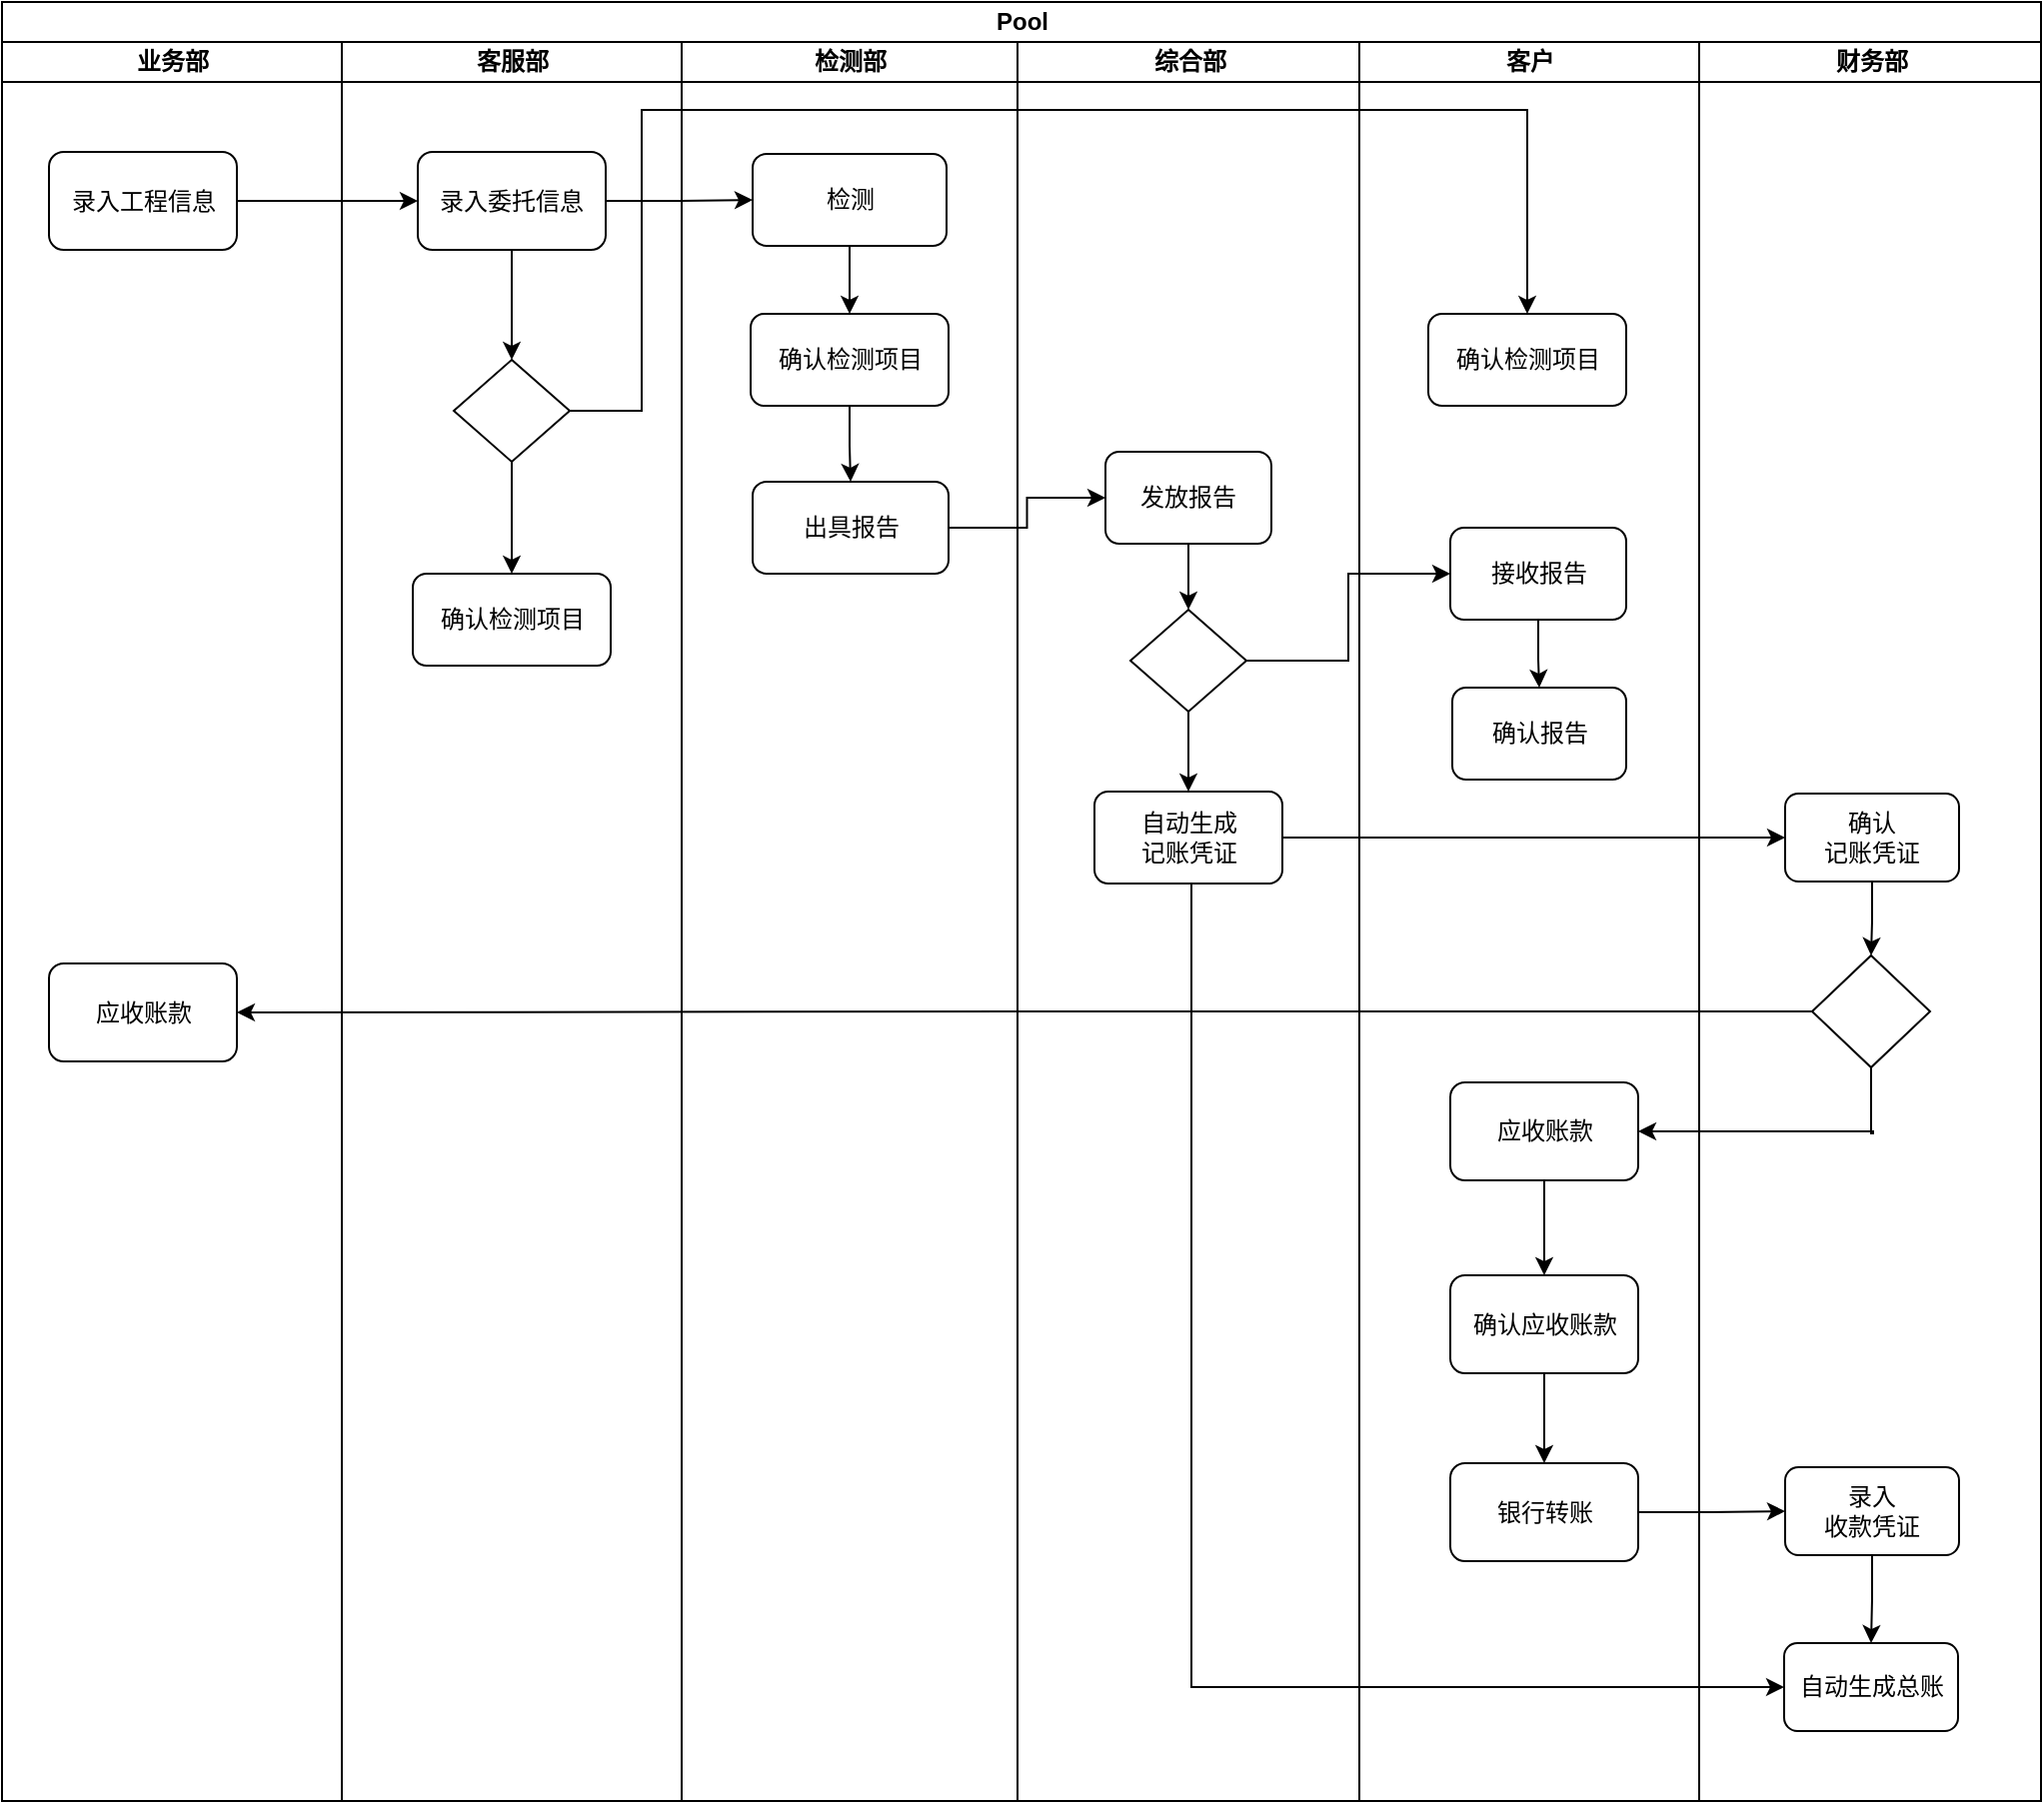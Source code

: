 <mxfile pages="1" version="11.2.3" type="github"><diagram name="Page-1" id="2a216829-ef6e-dabb-86c1-c78162f3ba2b"><mxGraphModel dx="2038" dy="1051" grid="0" gridSize="10" guides="1" tooltips="1" connect="1" arrows="1" fold="1" page="0" pageScale="1" pageWidth="850" pageHeight="1100" background="#ffffff" math="0" shadow="0"><root><mxCell id="0"/><mxCell id="1" parent="0"/><mxCell id="0m-vuH-400XosTfU8WUe-16" value="Pool" style="swimlane;html=1;childLayout=stackLayout;resizeParent=1;resizeParentMax=0;startSize=20;" parent="1" vertex="1"><mxGeometry x="-30" y="-392" width="1020" height="900" as="geometry"/></mxCell><mxCell id="0m-vuH-400XosTfU8WUe-36" value="业务部" style="swimlane;html=1;startSize=20;" parent="0m-vuH-400XosTfU8WUe-16" vertex="1"><mxGeometry y="20" width="170" height="880" as="geometry"/></mxCell><mxCell id="0m-vuH-400XosTfU8WUe-37" value="录入工程信息" style="shape=ext;rounded=1;html=1;whiteSpace=wrap;" parent="0m-vuH-400XosTfU8WUe-36" vertex="1"><mxGeometry x="23.5" y="55" width="94" height="49" as="geometry"/></mxCell><mxCell id="wuPFd7RdkHUaeLVgAofr-5" value="应收账款" style="shape=ext;rounded=1;html=1;whiteSpace=wrap;" parent="0m-vuH-400XosTfU8WUe-36" vertex="1"><mxGeometry x="23.5" y="461" width="94" height="49" as="geometry"/></mxCell><mxCell id="0m-vuH-400XosTfU8WUe-17" value="客服部" style="swimlane;html=1;startSize=20;" parent="0m-vuH-400XosTfU8WUe-16" vertex="1"><mxGeometry x="170" y="20" width="170" height="880" as="geometry"/></mxCell><mxCell id="pO8cbx2f7nJpv8dzSRhE-8" style="edgeStyle=orthogonalEdgeStyle;rounded=0;orthogonalLoop=1;jettySize=auto;html=1;entryX=0.5;entryY=0;entryDx=0;entryDy=0;" edge="1" parent="0m-vuH-400XosTfU8WUe-17" source="0m-vuH-400XosTfU8WUe-29" target="pO8cbx2f7nJpv8dzSRhE-6"><mxGeometry relative="1" as="geometry"/></mxCell><mxCell id="0m-vuH-400XosTfU8WUe-29" value="录入委托信息" style="shape=ext;rounded=1;html=1;whiteSpace=wrap;" parent="0m-vuH-400XosTfU8WUe-17" vertex="1"><mxGeometry x="38" y="55" width="94" height="49" as="geometry"/></mxCell><mxCell id="pO8cbx2f7nJpv8dzSRhE-2" value="确认检测项目" style="shape=ext;rounded=1;html=1;whiteSpace=wrap;" vertex="1" parent="0m-vuH-400XosTfU8WUe-17"><mxGeometry x="35.5" y="266" width="99" height="46" as="geometry"/></mxCell><mxCell id="pO8cbx2f7nJpv8dzSRhE-7" style="edgeStyle=orthogonalEdgeStyle;rounded=0;orthogonalLoop=1;jettySize=auto;html=1;" edge="1" parent="0m-vuH-400XosTfU8WUe-17" source="pO8cbx2f7nJpv8dzSRhE-6" target="pO8cbx2f7nJpv8dzSRhE-2"><mxGeometry relative="1" as="geometry"/></mxCell><mxCell id="pO8cbx2f7nJpv8dzSRhE-6" value="" style="rhombus;whiteSpace=wrap;html=1;" vertex="1" parent="0m-vuH-400XosTfU8WUe-17"><mxGeometry x="56" y="159" width="58" height="51" as="geometry"/></mxCell><mxCell id="0m-vuH-400XosTfU8WUe-19" value="检测部" style="swimlane;html=1;startSize=20;" parent="0m-vuH-400XosTfU8WUe-16" vertex="1"><mxGeometry x="340" y="20" width="168" height="880" as="geometry"/></mxCell><mxCell id="0m-vuH-400XosTfU8WUe-35" value="" style="edgeStyle=orthogonalEdgeStyle;rounded=0;orthogonalLoop=1;jettySize=auto;html=1;" parent="0m-vuH-400XosTfU8WUe-19" source="0m-vuH-400XosTfU8WUe-32" target="0m-vuH-400XosTfU8WUe-34" edge="1"><mxGeometry relative="1" as="geometry"/></mxCell><mxCell id="0m-vuH-400XosTfU8WUe-32" value="检测" style="shape=ext;rounded=1;html=1;whiteSpace=wrap;" parent="0m-vuH-400XosTfU8WUe-19" vertex="1"><mxGeometry x="35.5" y="56" width="97" height="46" as="geometry"/></mxCell><mxCell id="0m-vuH-400XosTfU8WUe-42" value="" style="edgeStyle=orthogonalEdgeStyle;rounded=0;orthogonalLoop=1;jettySize=auto;html=1;" parent="0m-vuH-400XosTfU8WUe-19" source="0m-vuH-400XosTfU8WUe-34" target="0m-vuH-400XosTfU8WUe-41" edge="1"><mxGeometry relative="1" as="geometry"/></mxCell><mxCell id="0m-vuH-400XosTfU8WUe-34" value="确认检测项目" style="shape=ext;rounded=1;html=1;whiteSpace=wrap;" parent="0m-vuH-400XosTfU8WUe-19" vertex="1"><mxGeometry x="34.5" y="136" width="99" height="46" as="geometry"/></mxCell><mxCell id="0m-vuH-400XosTfU8WUe-41" value="出具报告" style="shape=ext;rounded=1;html=1;whiteSpace=wrap;" parent="0m-vuH-400XosTfU8WUe-19" vertex="1"><mxGeometry x="35.5" y="220" width="98" height="46" as="geometry"/></mxCell><mxCell id="0m-vuH-400XosTfU8WUe-20" value="综合部" style="swimlane;html=1;startSize=20;" parent="0m-vuH-400XosTfU8WUe-16" vertex="1"><mxGeometry x="508" y="20" width="171" height="880" as="geometry"/></mxCell><mxCell id="0m-vuH-400XosTfU8WUe-55" style="edgeStyle=orthogonalEdgeStyle;rounded=0;orthogonalLoop=1;jettySize=auto;html=1;entryX=0.5;entryY=0;entryDx=0;entryDy=0;" parent="0m-vuH-400XosTfU8WUe-20" source="0m-vuH-400XosTfU8WUe-45" target="0m-vuH-400XosTfU8WUe-50" edge="1"><mxGeometry relative="1" as="geometry"/></mxCell><mxCell id="0m-vuH-400XosTfU8WUe-45" value="发放报告" style="shape=ext;rounded=1;html=1;whiteSpace=wrap;" parent="0m-vuH-400XosTfU8WUe-20" vertex="1"><mxGeometry x="44" y="205" width="83" height="46" as="geometry"/></mxCell><mxCell id="0m-vuH-400XosTfU8WUe-46" value="自动生成&lt;br&gt;记账凭证" style="shape=ext;rounded=1;html=1;whiteSpace=wrap;" parent="0m-vuH-400XosTfU8WUe-20" vertex="1"><mxGeometry x="38.5" y="375" width="94" height="46" as="geometry"/></mxCell><mxCell id="0m-vuH-400XosTfU8WUe-56" style="edgeStyle=orthogonalEdgeStyle;rounded=0;orthogonalLoop=1;jettySize=auto;html=1;" parent="0m-vuH-400XosTfU8WUe-20" source="0m-vuH-400XosTfU8WUe-50" target="0m-vuH-400XosTfU8WUe-46" edge="1"><mxGeometry relative="1" as="geometry"/></mxCell><mxCell id="0m-vuH-400XosTfU8WUe-50" value="" style="rhombus;whiteSpace=wrap;html=1;" parent="0m-vuH-400XosTfU8WUe-20" vertex="1"><mxGeometry x="56.5" y="284" width="58" height="51" as="geometry"/></mxCell><mxCell id="0m-vuH-400XosTfU8WUe-27" value="客户" style="swimlane;html=1;startSize=20;" parent="0m-vuH-400XosTfU8WUe-16" vertex="1"><mxGeometry x="679" y="20" width="170" height="880" as="geometry"/></mxCell><mxCell id="0m-vuH-400XosTfU8WUe-60" value="" style="edgeStyle=orthogonalEdgeStyle;rounded=0;orthogonalLoop=1;jettySize=auto;html=1;" parent="0m-vuH-400XosTfU8WUe-27" source="0m-vuH-400XosTfU8WUe-53" target="0m-vuH-400XosTfU8WUe-59" edge="1"><mxGeometry relative="1" as="geometry"/></mxCell><mxCell id="0m-vuH-400XosTfU8WUe-53" value="接收报告" style="shape=ext;rounded=1;html=1;whiteSpace=wrap;" parent="0m-vuH-400XosTfU8WUe-27" vertex="1"><mxGeometry x="45.5" y="243" width="88" height="46" as="geometry"/></mxCell><mxCell id="0m-vuH-400XosTfU8WUe-59" value="确认报告" style="shape=ext;rounded=1;html=1;whiteSpace=wrap;" parent="0m-vuH-400XosTfU8WUe-27" vertex="1"><mxGeometry x="46.5" y="323" width="87" height="46" as="geometry"/></mxCell><mxCell id="wuPFd7RdkHUaeLVgAofr-9" value="" style="edgeStyle=orthogonalEdgeStyle;rounded=0;orthogonalLoop=1;jettySize=auto;html=1;" parent="0m-vuH-400XosTfU8WUe-27" source="wuPFd7RdkHUaeLVgAofr-6" target="wuPFd7RdkHUaeLVgAofr-8" edge="1"><mxGeometry relative="1" as="geometry"/></mxCell><mxCell id="wuPFd7RdkHUaeLVgAofr-6" value="应收账款" style="shape=ext;rounded=1;html=1;whiteSpace=wrap;" parent="0m-vuH-400XosTfU8WUe-27" vertex="1"><mxGeometry x="45.5" y="520.5" width="94" height="49" as="geometry"/></mxCell><mxCell id="wuPFd7RdkHUaeLVgAofr-11" value="" style="edgeStyle=orthogonalEdgeStyle;rounded=0;orthogonalLoop=1;jettySize=auto;html=1;" parent="0m-vuH-400XosTfU8WUe-27" source="wuPFd7RdkHUaeLVgAofr-8" target="wuPFd7RdkHUaeLVgAofr-10" edge="1"><mxGeometry relative="1" as="geometry"/></mxCell><mxCell id="wuPFd7RdkHUaeLVgAofr-8" value="确认应收账款" style="shape=ext;rounded=1;html=1;whiteSpace=wrap;" parent="0m-vuH-400XosTfU8WUe-27" vertex="1"><mxGeometry x="45.5" y="617" width="94" height="49" as="geometry"/></mxCell><mxCell id="wuPFd7RdkHUaeLVgAofr-10" value="银行转账" style="shape=ext;rounded=1;html=1;whiteSpace=wrap;" parent="0m-vuH-400XosTfU8WUe-27" vertex="1"><mxGeometry x="45.5" y="711" width="94" height="49" as="geometry"/></mxCell><mxCell id="pO8cbx2f7nJpv8dzSRhE-1" value="确认检测项目" style="shape=ext;rounded=1;html=1;whiteSpace=wrap;" vertex="1" parent="0m-vuH-400XosTfU8WUe-27"><mxGeometry x="34.5" y="136" width="99" height="46" as="geometry"/></mxCell><mxCell id="0m-vuH-400XosTfU8WUe-48" value="财务部" style="swimlane;html=1;startSize=20;" parent="0m-vuH-400XosTfU8WUe-16" vertex="1"><mxGeometry x="849" y="20" width="171" height="880" as="geometry"/></mxCell><mxCell id="wuPFd7RdkHUaeLVgAofr-3" value="" style="edgeStyle=orthogonalEdgeStyle;rounded=0;orthogonalLoop=1;jettySize=auto;html=1;" parent="0m-vuH-400XosTfU8WUe-48" source="0m-vuH-400XosTfU8WUe-49" target="wuPFd7RdkHUaeLVgAofr-2" edge="1"><mxGeometry relative="1" as="geometry"/></mxCell><mxCell id="0m-vuH-400XosTfU8WUe-49" value="确认&lt;br&gt;记账凭证" style="shape=ext;rounded=1;html=1;whiteSpace=wrap;" parent="0m-vuH-400XosTfU8WUe-48" vertex="1"><mxGeometry x="43" y="376" width="87" height="44" as="geometry"/></mxCell><mxCell id="wuPFd7RdkHUaeLVgAofr-2" value="" style="rhombus;whiteSpace=wrap;html=1;" parent="0m-vuH-400XosTfU8WUe-48" vertex="1"><mxGeometry x="56.5" y="457" width="59" height="56" as="geometry"/></mxCell><mxCell id="wuPFd7RdkHUaeLVgAofr-18" value="" style="edgeStyle=orthogonalEdgeStyle;rounded=0;orthogonalLoop=1;jettySize=auto;html=1;" parent="0m-vuH-400XosTfU8WUe-48" source="wuPFd7RdkHUaeLVgAofr-13" target="wuPFd7RdkHUaeLVgAofr-17" edge="1"><mxGeometry relative="1" as="geometry"/></mxCell><mxCell id="wuPFd7RdkHUaeLVgAofr-13" value="录入&lt;br&gt;收款凭证" style="shape=ext;rounded=1;html=1;whiteSpace=wrap;" parent="0m-vuH-400XosTfU8WUe-48" vertex="1"><mxGeometry x="43" y="713" width="87" height="44" as="geometry"/></mxCell><mxCell id="wuPFd7RdkHUaeLVgAofr-17" value="自动生成总账" style="shape=ext;rounded=1;html=1;whiteSpace=wrap;" parent="0m-vuH-400XosTfU8WUe-48" vertex="1"><mxGeometry x="42.5" y="801" width="87" height="44" as="geometry"/></mxCell><mxCell id="0m-vuH-400XosTfU8WUe-33" style="edgeStyle=orthogonalEdgeStyle;rounded=0;orthogonalLoop=1;jettySize=auto;html=1;" parent="0m-vuH-400XosTfU8WUe-16" source="0m-vuH-400XosTfU8WUe-29" target="0m-vuH-400XosTfU8WUe-32" edge="1"><mxGeometry relative="1" as="geometry"/></mxCell><mxCell id="0m-vuH-400XosTfU8WUe-40" style="edgeStyle=orthogonalEdgeStyle;rounded=0;orthogonalLoop=1;jettySize=auto;html=1;" parent="0m-vuH-400XosTfU8WUe-16" source="0m-vuH-400XosTfU8WUe-37" target="0m-vuH-400XosTfU8WUe-29" edge="1"><mxGeometry relative="1" as="geometry"/></mxCell><mxCell id="0m-vuH-400XosTfU8WUe-52" style="edgeStyle=orthogonalEdgeStyle;rounded=0;orthogonalLoop=1;jettySize=auto;html=1;entryX=0;entryY=0.5;entryDx=0;entryDy=0;" parent="0m-vuH-400XosTfU8WUe-16" source="0m-vuH-400XosTfU8WUe-50" target="0m-vuH-400XosTfU8WUe-53" edge="1"><mxGeometry relative="1" as="geometry"/></mxCell><mxCell id="0m-vuH-400XosTfU8WUe-57" style="edgeStyle=orthogonalEdgeStyle;rounded=0;orthogonalLoop=1;jettySize=auto;html=1;entryX=0;entryY=0.5;entryDx=0;entryDy=0;" parent="0m-vuH-400XosTfU8WUe-16" source="0m-vuH-400XosTfU8WUe-46" target="0m-vuH-400XosTfU8WUe-49" edge="1"><mxGeometry relative="1" as="geometry"/></mxCell><mxCell id="0m-vuH-400XosTfU8WUe-58" style="edgeStyle=orthogonalEdgeStyle;rounded=0;orthogonalLoop=1;jettySize=auto;html=1;entryX=0;entryY=0.5;entryDx=0;entryDy=0;" parent="0m-vuH-400XosTfU8WUe-16" source="0m-vuH-400XosTfU8WUe-41" target="0m-vuH-400XosTfU8WUe-45" edge="1"><mxGeometry relative="1" as="geometry"/></mxCell><mxCell id="wuPFd7RdkHUaeLVgAofr-4" style="edgeStyle=orthogonalEdgeStyle;rounded=0;orthogonalLoop=1;jettySize=auto;html=1;entryX=1;entryY=0.5;entryDx=0;entryDy=0;" parent="0m-vuH-400XosTfU8WUe-16" source="wuPFd7RdkHUaeLVgAofr-2" target="wuPFd7RdkHUaeLVgAofr-5" edge="1"><mxGeometry relative="1" as="geometry"><mxPoint x="195" y="502" as="targetPoint"/></mxGeometry></mxCell><mxCell id="wuPFd7RdkHUaeLVgAofr-7" style="edgeStyle=orthogonalEdgeStyle;rounded=0;orthogonalLoop=1;jettySize=auto;html=1;entryX=1;entryY=0.5;entryDx=0;entryDy=0;exitX=0.5;exitY=1;exitDx=0;exitDy=0;" parent="0m-vuH-400XosTfU8WUe-16" source="wuPFd7RdkHUaeLVgAofr-2" target="wuPFd7RdkHUaeLVgAofr-6" edge="1"><mxGeometry relative="1" as="geometry"><Array as="points"><mxPoint x="936" y="566"/></Array></mxGeometry></mxCell><mxCell id="wuPFd7RdkHUaeLVgAofr-14" style="edgeStyle=orthogonalEdgeStyle;rounded=0;orthogonalLoop=1;jettySize=auto;html=1;" parent="0m-vuH-400XosTfU8WUe-16" source="wuPFd7RdkHUaeLVgAofr-10" target="wuPFd7RdkHUaeLVgAofr-13" edge="1"><mxGeometry relative="1" as="geometry"/></mxCell><mxCell id="wuPFd7RdkHUaeLVgAofr-19" style="edgeStyle=orthogonalEdgeStyle;rounded=0;orthogonalLoop=1;jettySize=auto;html=1;entryX=0;entryY=0.5;entryDx=0;entryDy=0;" parent="0m-vuH-400XosTfU8WUe-16" source="0m-vuH-400XosTfU8WUe-46" target="wuPFd7RdkHUaeLVgAofr-17" edge="1"><mxGeometry relative="1" as="geometry"><Array as="points"><mxPoint x="595" y="843"/></Array></mxGeometry></mxCell><mxCell id="pO8cbx2f7nJpv8dzSRhE-9" style="edgeStyle=orthogonalEdgeStyle;rounded=0;orthogonalLoop=1;jettySize=auto;html=1;" edge="1" parent="0m-vuH-400XosTfU8WUe-16" source="pO8cbx2f7nJpv8dzSRhE-6" target="pO8cbx2f7nJpv8dzSRhE-1"><mxGeometry relative="1" as="geometry"><Array as="points"><mxPoint x="320" y="205"/><mxPoint x="320" y="54"/><mxPoint x="763" y="54"/></Array></mxGeometry></mxCell></root></mxGraphModel></diagram></mxfile>